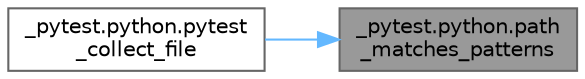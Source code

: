 digraph "_pytest.python.path_matches_patterns"
{
 // LATEX_PDF_SIZE
  bgcolor="transparent";
  edge [fontname=Helvetica,fontsize=10,labelfontname=Helvetica,labelfontsize=10];
  node [fontname=Helvetica,fontsize=10,shape=box,height=0.2,width=0.4];
  rankdir="RL";
  Node1 [id="Node000001",label="_pytest.python.path\l_matches_patterns",height=0.2,width=0.4,color="gray40", fillcolor="grey60", style="filled", fontcolor="black",tooltip=" "];
  Node1 -> Node2 [id="edge1_Node000001_Node000002",dir="back",color="steelblue1",style="solid",tooltip=" "];
  Node2 [id="Node000002",label="_pytest.python.pytest\l_collect_file",height=0.2,width=0.4,color="grey40", fillcolor="white", style="filled",URL="$namespace__pytest_1_1python.html#a5a425794dbeaef9d20fd6439e4675241",tooltip=" "];
}
